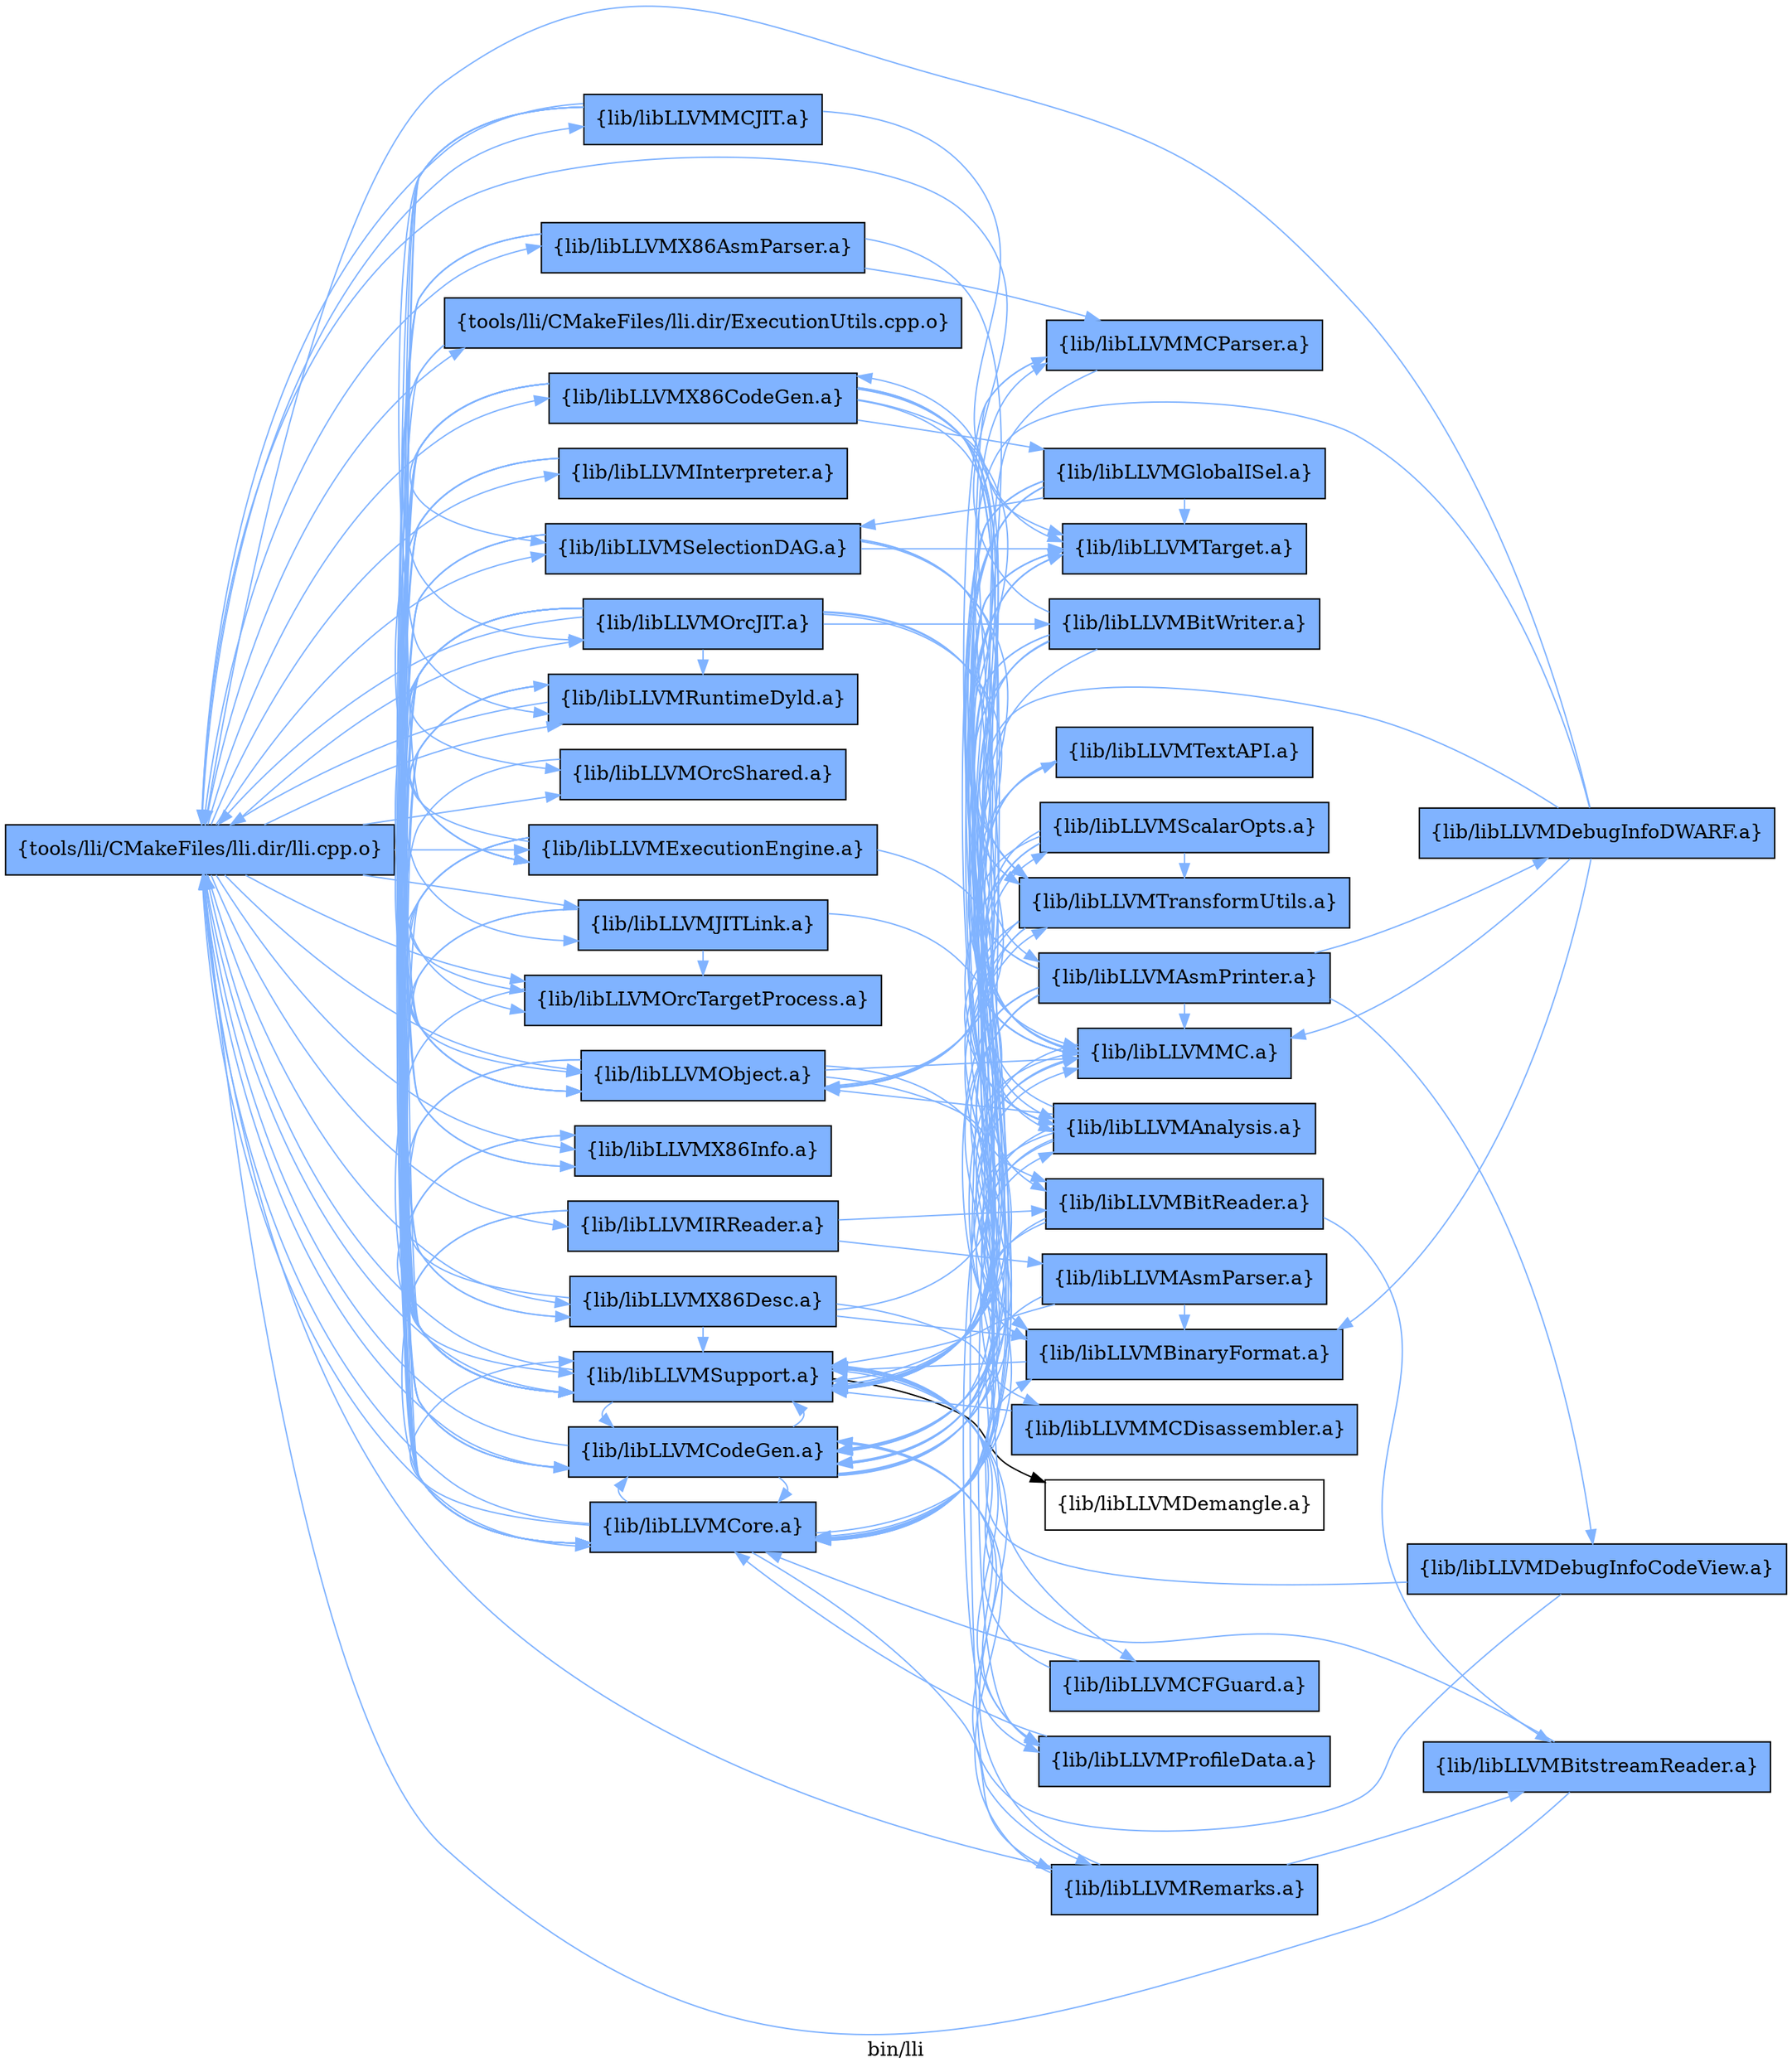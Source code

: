digraph "bin/lli" {
	label="bin/lli";
	rankdir=LR;
	{ rank=same; Node0x55d3eef3aa78;  }
	{ rank=same; Node0x55d3eef3b1f8; Node0x55d3eef32cd8; Node0x55d3eef311f8; Node0x55d3eef33c28; Node0x55d3eef33778; Node0x55d3eef34628; Node0x55d3eef340d8; Node0x55d3eef2fee8; Node0x55d3eef308e8; Node0x55d3eef30758; Node0x55d3eef316a8; Node0x55d3eef320a8; Node0x55d3eef2d6e8; Node0x55d3eef2d238; Node0x55d3eef50968; Node0x55d3eef519f8; Node0x55d3eef51ea8; Node0x55d3eef4e618; Node0x55d3eef4dcb8;  }
	{ rank=same; Node0x55d3eef2fa88; Node0x55d3eef2bcf8; Node0x55d3eef52218; Node0x55d3eef528a8; Node0x55d3eef348a8; Node0x55d3eef51638; Node0x55d3eef339a8; Node0x55d3eef51f98; Node0x55d3eef475e8; Node0x55d3eef510e8; Node0x55d3eef371e8; Node0x55d3eef50878; Node0x55d3eef52498; Node0x55d3eef46828; Node0x55d3eef36e28; Node0x55d3eef353e8; Node0x55d3eef51b38; Node0x55d3eef4f798;  }

	Node0x55d3eef3aa78 [shape=record,shape=box,group=1,style=filled,fillcolor="0.600000 0.5 1",label="{tools/lli/CMakeFiles/lli.dir/lli.cpp.o}"];
	Node0x55d3eef3aa78 -> Node0x55d3eef3b1f8[color="0.600000 0.5 1"];
	Node0x55d3eef3aa78 -> Node0x55d3eef32cd8[color="0.600000 0.5 1"];
	Node0x55d3eef3aa78 -> Node0x55d3eef311f8[color="0.600000 0.5 1"];
	Node0x55d3eef3aa78 -> Node0x55d3eef33c28[color="0.600000 0.5 1"];
	Node0x55d3eef3aa78 -> Node0x55d3eef33778[color="0.600000 0.5 1"];
	Node0x55d3eef3aa78 -> Node0x55d3eef34628[color="0.600000 0.5 1"];
	Node0x55d3eef3aa78 -> Node0x55d3eef340d8[color="0.600000 0.5 1"];
	Node0x55d3eef3aa78 -> Node0x55d3eef2fee8[color="0.600000 0.5 1"];
	Node0x55d3eef3aa78 -> Node0x55d3eef308e8[color="0.600000 0.5 1"];
	Node0x55d3eef3aa78 -> Node0x55d3eef30758[color="0.600000 0.5 1"];
	Node0x55d3eef3aa78 -> Node0x55d3eef316a8[color="0.600000 0.5 1"];
	Node0x55d3eef3aa78 -> Node0x55d3eef320a8[color="0.600000 0.5 1"];
	Node0x55d3eef3aa78 -> Node0x55d3eef2d6e8[color="0.600000 0.5 1"];
	Node0x55d3eef3aa78 -> Node0x55d3eef2d238[color="0.600000 0.5 1"];
	Node0x55d3eef3aa78 -> Node0x55d3eef50968[color="0.600000 0.5 1"];
	Node0x55d3eef3aa78 -> Node0x55d3eef519f8[color="0.600000 0.5 1"];
	Node0x55d3eef3aa78 -> Node0x55d3eef51ea8[color="0.600000 0.5 1"];
	Node0x55d3eef3aa78 -> Node0x55d3eef4e618[color="0.600000 0.5 1"];
	Node0x55d3eef3aa78 -> Node0x55d3eef4dcb8[color="0.600000 0.5 1"];
	Node0x55d3eef3b1f8 [shape=record,shape=box,group=1,style=filled,fillcolor="0.600000 0.5 1",label="{tools/lli/CMakeFiles/lli.dir/ExecutionUtils.cpp.o}"];
	Node0x55d3eef3b1f8 -> Node0x55d3eef311f8[color="0.600000 0.5 1"];
	Node0x55d3eef3b1f8 -> Node0x55d3eef50968[color="0.600000 0.5 1"];
	Node0x55d3eef32cd8 [shape=record,shape=box,group=1,style=filled,fillcolor="0.600000 0.5 1",label="{lib/libLLVMCodeGen.a}"];
	Node0x55d3eef32cd8 -> Node0x55d3eef33c28[color="0.600000 0.5 1"];
	Node0x55d3eef32cd8 -> Node0x55d3eef2fa88[color="0.600000 0.5 1"];
	Node0x55d3eef32cd8 -> Node0x55d3eef50968[color="0.600000 0.5 1"];
	Node0x55d3eef32cd8 -> Node0x55d3eef2bcf8[color="0.600000 0.5 1"];
	Node0x55d3eef32cd8 -> Node0x55d3eef52218[color="0.600000 0.5 1"];
	Node0x55d3eef32cd8 -> Node0x55d3eef3aa78[color="0.600000 0.5 1"];
	Node0x55d3eef32cd8 -> Node0x55d3eef528a8[color="0.600000 0.5 1"];
	Node0x55d3eef32cd8 -> Node0x55d3eef348a8[color="0.600000 0.5 1"];
	Node0x55d3eef32cd8 -> Node0x55d3eef51638[color="0.600000 0.5 1"];
	Node0x55d3eef311f8 [shape=record,shape=box,group=1,style=filled,fillcolor="0.600000 0.5 1",label="{lib/libLLVMOrcJIT.a}"];
	Node0x55d3eef311f8 -> Node0x55d3eef32cd8[color="0.600000 0.5 1"];
	Node0x55d3eef311f8 -> Node0x55d3eef33c28[color="0.600000 0.5 1"];
	Node0x55d3eef311f8 -> Node0x55d3eef50968[color="0.600000 0.5 1"];
	Node0x55d3eef311f8 -> Node0x55d3eef30758[color="0.600000 0.5 1"];
	Node0x55d3eef311f8 -> Node0x55d3eef3aa78[color="0.600000 0.5 1"];
	Node0x55d3eef311f8 -> Node0x55d3eef316a8[color="0.600000 0.5 1"];
	Node0x55d3eef311f8 -> Node0x55d3eef528a8[color="0.600000 0.5 1"];
	Node0x55d3eef311f8 -> Node0x55d3eef2fa88[color="0.600000 0.5 1"];
	Node0x55d3eef311f8 -> Node0x55d3eef2d6e8[color="0.600000 0.5 1"];
	Node0x55d3eef311f8 -> Node0x55d3eef33778[color="0.600000 0.5 1"];
	Node0x55d3eef311f8 -> Node0x55d3eef2fee8[color="0.600000 0.5 1"];
	Node0x55d3eef311f8 -> Node0x55d3eef320a8[color="0.600000 0.5 1"];
	Node0x55d3eef311f8 -> Node0x55d3eef339a8[color="0.600000 0.5 1"];
	Node0x55d3eef311f8 -> Node0x55d3eef51f98[color="0.600000 0.5 1"];
	Node0x55d3eef33c28 [shape=record,shape=box,group=1,style=filled,fillcolor="0.600000 0.5 1",label="{lib/libLLVMCore.a}"];
	Node0x55d3eef33c28 -> Node0x55d3eef32cd8[color="0.600000 0.5 1"];
	Node0x55d3eef33c28 -> Node0x55d3eef50968[color="0.600000 0.5 1"];
	Node0x55d3eef33c28 -> Node0x55d3eef475e8[color="0.600000 0.5 1"];
	Node0x55d3eef33c28 -> Node0x55d3eef3aa78[color="0.600000 0.5 1"];
	Node0x55d3eef33c28 -> Node0x55d3eef510e8[color="0.600000 0.5 1"];
	Node0x55d3eef33778 [shape=record,shape=box,group=1,style=filled,fillcolor="0.600000 0.5 1",label="{lib/libLLVMExecutionEngine.a}"];
	Node0x55d3eef33778 -> Node0x55d3eef33c28[color="0.600000 0.5 1"];
	Node0x55d3eef33778 -> Node0x55d3eef2fa88[color="0.600000 0.5 1"];
	Node0x55d3eef33778 -> Node0x55d3eef50968[color="0.600000 0.5 1"];
	Node0x55d3eef33778 -> Node0x55d3eef30758[color="0.600000 0.5 1"];
	Node0x55d3eef33778 -> Node0x55d3eef320a8[color="0.600000 0.5 1"];
	Node0x55d3eef33778 -> Node0x55d3eef2d6e8[color="0.600000 0.5 1"];
	Node0x55d3eef34628 [shape=record,shape=box,group=1,style=filled,fillcolor="0.600000 0.5 1",label="{lib/libLLVMIRReader.a}"];
	Node0x55d3eef34628 -> Node0x55d3eef33c28[color="0.600000 0.5 1"];
	Node0x55d3eef34628 -> Node0x55d3eef50968[color="0.600000 0.5 1"];
	Node0x55d3eef34628 -> Node0x55d3eef371e8[color="0.600000 0.5 1"];
	Node0x55d3eef34628 -> Node0x55d3eef51f98[color="0.600000 0.5 1"];
	Node0x55d3eef340d8 [shape=record,shape=box,group=1,style=filled,fillcolor="0.600000 0.5 1",label="{lib/libLLVMInterpreter.a}"];
	Node0x55d3eef340d8 -> Node0x55d3eef33c28[color="0.600000 0.5 1"];
	Node0x55d3eef340d8 -> Node0x55d3eef33778[color="0.600000 0.5 1"];
	Node0x55d3eef340d8 -> Node0x55d3eef50968[color="0.600000 0.5 1"];
	Node0x55d3eef340d8 -> Node0x55d3eef32cd8[color="0.600000 0.5 1"];
	Node0x55d3eef2fee8 [shape=record,shape=box,group=1,style=filled,fillcolor="0.600000 0.5 1",label="{lib/libLLVMJITLink.a}"];
	Node0x55d3eef2fee8 -> Node0x55d3eef50968[color="0.600000 0.5 1"];
	Node0x55d3eef2fee8 -> Node0x55d3eef320a8[color="0.600000 0.5 1"];
	Node0x55d3eef2fee8 -> Node0x55d3eef475e8[color="0.600000 0.5 1"];
	Node0x55d3eef2fee8 -> Node0x55d3eef30758[color="0.600000 0.5 1"];
	Node0x55d3eef308e8 [shape=record,shape=box,group=1,style=filled,fillcolor="0.600000 0.5 1",label="{lib/libLLVMMCJIT.a}"];
	Node0x55d3eef308e8 -> Node0x55d3eef3aa78[color="0.600000 0.5 1"];
	Node0x55d3eef308e8 -> Node0x55d3eef33c28[color="0.600000 0.5 1"];
	Node0x55d3eef308e8 -> Node0x55d3eef33778[color="0.600000 0.5 1"];
	Node0x55d3eef308e8 -> Node0x55d3eef30758[color="0.600000 0.5 1"];
	Node0x55d3eef308e8 -> Node0x55d3eef2d6e8[color="0.600000 0.5 1"];
	Node0x55d3eef308e8 -> Node0x55d3eef50968[color="0.600000 0.5 1"];
	Node0x55d3eef308e8 -> Node0x55d3eef52218[color="0.600000 0.5 1"];
	Node0x55d3eef30758 [shape=record,shape=box,group=1,style=filled,fillcolor="0.600000 0.5 1",label="{lib/libLLVMObject.a}"];
	Node0x55d3eef30758 -> Node0x55d3eef50968[color="0.600000 0.5 1"];
	Node0x55d3eef30758 -> Node0x55d3eef475e8[color="0.600000 0.5 1"];
	Node0x55d3eef30758 -> Node0x55d3eef2fa88[color="0.600000 0.5 1"];
	Node0x55d3eef30758 -> Node0x55d3eef33c28[color="0.600000 0.5 1"];
	Node0x55d3eef30758 -> Node0x55d3eef51f98[color="0.600000 0.5 1"];
	Node0x55d3eef30758 -> Node0x55d3eef50878[color="0.600000 0.5 1"];
	Node0x55d3eef30758 -> Node0x55d3eef52498[color="0.600000 0.5 1"];
	Node0x55d3eef316a8 [shape=record,shape=box,group=1,style=filled,fillcolor="0.600000 0.5 1",label="{lib/libLLVMOrcShared.a}"];
	Node0x55d3eef316a8 -> Node0x55d3eef50968[color="0.600000 0.5 1"];
	Node0x55d3eef320a8 [shape=record,shape=box,group=1,style=filled,fillcolor="0.600000 0.5 1",label="{lib/libLLVMOrcTargetProcess.a}"];
	Node0x55d3eef320a8 -> Node0x55d3eef50968[color="0.600000 0.5 1"];
	Node0x55d3eef2d6e8 [shape=record,shape=box,group=1,style=filled,fillcolor="0.600000 0.5 1",label="{lib/libLLVMRuntimeDyld.a}"];
	Node0x55d3eef2d6e8 -> Node0x55d3eef33c28[color="0.600000 0.5 1"];
	Node0x55d3eef2d6e8 -> Node0x55d3eef50968[color="0.600000 0.5 1"];
	Node0x55d3eef2d6e8 -> Node0x55d3eef3aa78[color="0.600000 0.5 1"];
	Node0x55d3eef2d6e8 -> Node0x55d3eef30758[color="0.600000 0.5 1"];
	Node0x55d3eef2d238 [shape=record,shape=box,group=1,style=filled,fillcolor="0.600000 0.5 1",label="{lib/libLLVMSelectionDAG.a}"];
	Node0x55d3eef2d238 -> Node0x55d3eef32cd8[color="0.600000 0.5 1"];
	Node0x55d3eef2d238 -> Node0x55d3eef50968[color="0.600000 0.5 1"];
	Node0x55d3eef2d238 -> Node0x55d3eef33c28[color="0.600000 0.5 1"];
	Node0x55d3eef2d238 -> Node0x55d3eef2fa88[color="0.600000 0.5 1"];
	Node0x55d3eef2d238 -> Node0x55d3eef528a8[color="0.600000 0.5 1"];
	Node0x55d3eef2d238 -> Node0x55d3eef2bcf8[color="0.600000 0.5 1"];
	Node0x55d3eef2d238 -> Node0x55d3eef52218[color="0.600000 0.5 1"];
	Node0x55d3eef50968 [shape=record,shape=box,group=1,style=filled,fillcolor="0.600000 0.5 1",label="{lib/libLLVMSupport.a}"];
	Node0x55d3eef50968 -> Node0x55d3eef32cd8[color="0.600000 0.5 1"];
	Node0x55d3eef50968 -> Node0x55d3eef3aa78[color="0.600000 0.5 1"];
	Node0x55d3eef50968 -> Node0x55d3eef46828;
	Node0x55d3eef519f8 [shape=record,shape=box,group=1,style=filled,fillcolor="0.600000 0.5 1",label="{lib/libLLVMX86CodeGen.a}"];
	Node0x55d3eef519f8 -> Node0x55d3eef32cd8[color="0.600000 0.5 1"];
	Node0x55d3eef519f8 -> Node0x55d3eef33c28[color="0.600000 0.5 1"];
	Node0x55d3eef519f8 -> Node0x55d3eef2fa88[color="0.600000 0.5 1"];
	Node0x55d3eef519f8 -> Node0x55d3eef36e28[color="0.600000 0.5 1"];
	Node0x55d3eef519f8 -> Node0x55d3eef50968[color="0.600000 0.5 1"];
	Node0x55d3eef519f8 -> Node0x55d3eef4e618[color="0.600000 0.5 1"];
	Node0x55d3eef519f8 -> Node0x55d3eef4dcb8[color="0.600000 0.5 1"];
	Node0x55d3eef519f8 -> Node0x55d3eef2d238[color="0.600000 0.5 1"];
	Node0x55d3eef519f8 -> Node0x55d3eef52218[color="0.600000 0.5 1"];
	Node0x55d3eef519f8 -> Node0x55d3eef2bcf8[color="0.600000 0.5 1"];
	Node0x55d3eef519f8 -> Node0x55d3eef353e8[color="0.600000 0.5 1"];
	Node0x55d3eef519f8 -> Node0x55d3eef51b38[color="0.600000 0.5 1"];
	Node0x55d3eef519f8 -> Node0x55d3eef51638[color="0.600000 0.5 1"];
	Node0x55d3eef519f8 -> Node0x55d3eef528a8[color="0.600000 0.5 1"];
	Node0x55d3eef51ea8 [shape=record,shape=box,group=1,style=filled,fillcolor="0.600000 0.5 1",label="{lib/libLLVMX86AsmParser.a}"];
	Node0x55d3eef51ea8 -> Node0x55d3eef2fa88[color="0.600000 0.5 1"];
	Node0x55d3eef51ea8 -> Node0x55d3eef50968[color="0.600000 0.5 1"];
	Node0x55d3eef51ea8 -> Node0x55d3eef4e618[color="0.600000 0.5 1"];
	Node0x55d3eef51ea8 -> Node0x55d3eef4dcb8[color="0.600000 0.5 1"];
	Node0x55d3eef51ea8 -> Node0x55d3eef50878[color="0.600000 0.5 1"];
	Node0x55d3eef4e618 [shape=record,shape=box,group=1,style=filled,fillcolor="0.600000 0.5 1",label="{lib/libLLVMX86Desc.a}"];
	Node0x55d3eef4e618 -> Node0x55d3eef2fa88[color="0.600000 0.5 1"];
	Node0x55d3eef4e618 -> Node0x55d3eef50968[color="0.600000 0.5 1"];
	Node0x55d3eef4e618 -> Node0x55d3eef4dcb8[color="0.600000 0.5 1"];
	Node0x55d3eef4e618 -> Node0x55d3eef4f798[color="0.600000 0.5 1"];
	Node0x55d3eef4e618 -> Node0x55d3eef475e8[color="0.600000 0.5 1"];
	Node0x55d3eef4dcb8 [shape=record,shape=box,group=1,style=filled,fillcolor="0.600000 0.5 1",label="{lib/libLLVMX86Info.a}"];
	Node0x55d3eef4dcb8 -> Node0x55d3eef50968[color="0.600000 0.5 1"];
	Node0x55d3eef2fa88 [shape=record,shape=box,group=1,style=filled,fillcolor="0.600000 0.5 1",label="{lib/libLLVMMC.a}"];
	Node0x55d3eef2fa88 -> Node0x55d3eef50968[color="0.600000 0.5 1"];
	Node0x55d3eef2fa88 -> Node0x55d3eef475e8[color="0.600000 0.5 1"];
	Node0x55d3eef2fa88 -> Node0x55d3eef32cd8[color="0.600000 0.5 1"];
	Node0x55d3eef2bcf8 [shape=record,shape=box,group=1,style=filled,fillcolor="0.600000 0.5 1",label="{lib/libLLVMAnalysis.a}"];
	Node0x55d3eef2bcf8 -> Node0x55d3eef33c28[color="0.600000 0.5 1"];
	Node0x55d3eef2bcf8 -> Node0x55d3eef50968[color="0.600000 0.5 1"];
	Node0x55d3eef2bcf8 -> Node0x55d3eef519f8[color="0.600000 0.5 1"];
	Node0x55d3eef2bcf8 -> Node0x55d3eef32cd8[color="0.600000 0.5 1"];
	Node0x55d3eef2bcf8 -> Node0x55d3eef30758[color="0.600000 0.5 1"];
	Node0x55d3eef2bcf8 -> Node0x55d3eef51638[color="0.600000 0.5 1"];
	Node0x55d3eef52218 [shape=record,shape=box,group=1,style=filled,fillcolor="0.600000 0.5 1",label="{lib/libLLVMTarget.a}"];
	Node0x55d3eef52218 -> Node0x55d3eef33c28[color="0.600000 0.5 1"];
	Node0x55d3eef52218 -> Node0x55d3eef2fa88[color="0.600000 0.5 1"];
	Node0x55d3eef52218 -> Node0x55d3eef50968[color="0.600000 0.5 1"];
	Node0x55d3eef52218 -> Node0x55d3eef2bcf8[color="0.600000 0.5 1"];
	Node0x55d3eef528a8 [shape=record,shape=box,group=1,style=filled,fillcolor="0.600000 0.5 1",label="{lib/libLLVMTransformUtils.a}"];
	Node0x55d3eef528a8 -> Node0x55d3eef32cd8[color="0.600000 0.5 1"];
	Node0x55d3eef528a8 -> Node0x55d3eef33c28[color="0.600000 0.5 1"];
	Node0x55d3eef528a8 -> Node0x55d3eef50968[color="0.600000 0.5 1"];
	Node0x55d3eef528a8 -> Node0x55d3eef2bcf8[color="0.600000 0.5 1"];
	Node0x55d3eef348a8 [shape=record,shape=box,group=1,style=filled,fillcolor="0.600000 0.5 1",label="{lib/libLLVMScalarOpts.a}"];
	Node0x55d3eef348a8 -> Node0x55d3eef33c28[color="0.600000 0.5 1"];
	Node0x55d3eef348a8 -> Node0x55d3eef50968[color="0.600000 0.5 1"];
	Node0x55d3eef348a8 -> Node0x55d3eef528a8[color="0.600000 0.5 1"];
	Node0x55d3eef348a8 -> Node0x55d3eef2bcf8[color="0.600000 0.5 1"];
	Node0x55d3eef348a8 -> Node0x55d3eef32cd8[color="0.600000 0.5 1"];
	Node0x55d3eef475e8 [shape=record,shape=box,group=1,style=filled,fillcolor="0.600000 0.5 1",label="{lib/libLLVMBinaryFormat.a}"];
	Node0x55d3eef475e8 -> Node0x55d3eef50968[color="0.600000 0.5 1"];
	Node0x55d3eef510e8 [shape=record,shape=box,group=1,style=filled,fillcolor="0.600000 0.5 1",label="{lib/libLLVMRemarks.a}"];
	Node0x55d3eef510e8 -> Node0x55d3eef50968[color="0.600000 0.5 1"];
	Node0x55d3eef510e8 -> Node0x55d3eef3aa78[color="0.600000 0.5 1"];
	Node0x55d3eef510e8 -> Node0x55d3eef50468[color="0.600000 0.5 1"];
	Node0x55d3eef510e8 -> Node0x55d3eef32cd8[color="0.600000 0.5 1"];
	Node0x55d3eef371e8 [shape=record,shape=box,group=1,style=filled,fillcolor="0.600000 0.5 1",label="{lib/libLLVMAsmParser.a}"];
	Node0x55d3eef371e8 -> Node0x55d3eef33c28[color="0.600000 0.5 1"];
	Node0x55d3eef371e8 -> Node0x55d3eef50968[color="0.600000 0.5 1"];
	Node0x55d3eef371e8 -> Node0x55d3eef475e8[color="0.600000 0.5 1"];
	Node0x55d3eef51f98 [shape=record,shape=box,group=1,style=filled,fillcolor="0.600000 0.5 1",label="{lib/libLLVMBitReader.a}"];
	Node0x55d3eef51f98 -> Node0x55d3eef33c28[color="0.600000 0.5 1"];
	Node0x55d3eef51f98 -> Node0x55d3eef50968[color="0.600000 0.5 1"];
	Node0x55d3eef51f98 -> Node0x55d3eef50468[color="0.600000 0.5 1"];
	Node0x55d3eef50878 [shape=record,shape=box,group=1,style=filled,fillcolor="0.600000 0.5 1",label="{lib/libLLVMMCParser.a}"];
	Node0x55d3eef50878 -> Node0x55d3eef2fa88[color="0.600000 0.5 1"];
	Node0x55d3eef50878 -> Node0x55d3eef50968[color="0.600000 0.5 1"];
	Node0x55d3eef52498 [shape=record,shape=box,group=1,style=filled,fillcolor="0.600000 0.5 1",label="{lib/libLLVMTextAPI.a}"];
	Node0x55d3eef52498 -> Node0x55d3eef50968[color="0.600000 0.5 1"];
	Node0x55d3eef52498 -> Node0x55d3eef32cd8[color="0.600000 0.5 1"];
	Node0x55d3eef339a8 [shape=record,shape=box,group=1,style=filled,fillcolor="0.600000 0.5 1",label="{lib/libLLVMBitWriter.a}"];
	Node0x55d3eef339a8 -> Node0x55d3eef3aa78[color="0.600000 0.5 1"];
	Node0x55d3eef339a8 -> Node0x55d3eef33c28[color="0.600000 0.5 1"];
	Node0x55d3eef339a8 -> Node0x55d3eef2fa88[color="0.600000 0.5 1"];
	Node0x55d3eef339a8 -> Node0x55d3eef30758[color="0.600000 0.5 1"];
	Node0x55d3eef339a8 -> Node0x55d3eef50968[color="0.600000 0.5 1"];
	Node0x55d3eef339a8 -> Node0x55d3eef2bcf8[color="0.600000 0.5 1"];
	Node0x55d3eef36e28 [shape=record,shape=box,group=1,style=filled,fillcolor="0.600000 0.5 1",label="{lib/libLLVMAsmPrinter.a}"];
	Node0x55d3eef36e28 -> Node0x55d3eef32cd8[color="0.600000 0.5 1"];
	Node0x55d3eef36e28 -> Node0x55d3eef33c28[color="0.600000 0.5 1"];
	Node0x55d3eef36e28 -> Node0x55d3eef2fa88[color="0.600000 0.5 1"];
	Node0x55d3eef36e28 -> Node0x55d3eef50968[color="0.600000 0.5 1"];
	Node0x55d3eef36e28 -> Node0x55d3eef52218[color="0.600000 0.5 1"];
	Node0x55d3eef36e28 -> Node0x55d3eef2bcf8[color="0.600000 0.5 1"];
	Node0x55d3eef36e28 -> Node0x55d3eef510e8[color="0.600000 0.5 1"];
	Node0x55d3eef36e28 -> Node0x55d3eef475e8[color="0.600000 0.5 1"];
	Node0x55d3eef36e28 -> Node0x55d3eef50878[color="0.600000 0.5 1"];
	Node0x55d3eef36e28 -> Node0x55d3eef349e8[color="0.600000 0.5 1"];
	Node0x55d3eef36e28 -> Node0x55d3eef47228[color="0.600000 0.5 1"];
	Node0x55d3eef353e8 [shape=record,shape=box,group=1,style=filled,fillcolor="0.600000 0.5 1",label="{lib/libLLVMGlobalISel.a}"];
	Node0x55d3eef353e8 -> Node0x55d3eef32cd8[color="0.600000 0.5 1"];
	Node0x55d3eef353e8 -> Node0x55d3eef33c28[color="0.600000 0.5 1"];
	Node0x55d3eef353e8 -> Node0x55d3eef50968[color="0.600000 0.5 1"];
	Node0x55d3eef353e8 -> Node0x55d3eef2fa88[color="0.600000 0.5 1"];
	Node0x55d3eef353e8 -> Node0x55d3eef2d238[color="0.600000 0.5 1"];
	Node0x55d3eef353e8 -> Node0x55d3eef52218[color="0.600000 0.5 1"];
	Node0x55d3eef353e8 -> Node0x55d3eef528a8[color="0.600000 0.5 1"];
	Node0x55d3eef353e8 -> Node0x55d3eef2bcf8[color="0.600000 0.5 1"];
	Node0x55d3eef51b38 [shape=record,shape=box,group=1,style=filled,fillcolor="0.600000 0.5 1",label="{lib/libLLVMCFGuard.a}"];
	Node0x55d3eef51b38 -> Node0x55d3eef33c28[color="0.600000 0.5 1"];
	Node0x55d3eef51b38 -> Node0x55d3eef50968[color="0.600000 0.5 1"];
	Node0x55d3eef51638 [shape=record,shape=box,group=1,style=filled,fillcolor="0.600000 0.5 1",label="{lib/libLLVMProfileData.a}"];
	Node0x55d3eef51638 -> Node0x55d3eef33c28[color="0.600000 0.5 1"];
	Node0x55d3eef51638 -> Node0x55d3eef50968[color="0.600000 0.5 1"];
	Node0x55d3eef4f798 [shape=record,shape=box,group=1,style=filled,fillcolor="0.600000 0.5 1",label="{lib/libLLVMMCDisassembler.a}"];
	Node0x55d3eef4f798 -> Node0x55d3eef50968[color="0.600000 0.5 1"];
	Node0x55d3eef349e8 [shape=record,shape=box,group=1,style=filled,fillcolor="0.600000 0.5 1",label="{lib/libLLVMDebugInfoDWARF.a}"];
	Node0x55d3eef349e8 -> Node0x55d3eef2fa88[color="0.600000 0.5 1"];
	Node0x55d3eef349e8 -> Node0x55d3eef50968[color="0.600000 0.5 1"];
	Node0x55d3eef349e8 -> Node0x55d3eef475e8[color="0.600000 0.5 1"];
	Node0x55d3eef349e8 -> Node0x55d3eef3aa78[color="0.600000 0.5 1"];
	Node0x55d3eef349e8 -> Node0x55d3eef30758[color="0.600000 0.5 1"];
	Node0x55d3eef47228 [shape=record,shape=box,group=1,style=filled,fillcolor="0.600000 0.5 1",label="{lib/libLLVMDebugInfoCodeView.a}"];
	Node0x55d3eef47228 -> Node0x55d3eef50968[color="0.600000 0.5 1"];
	Node0x55d3eef47228 -> Node0x55d3eef32cd8[color="0.600000 0.5 1"];
	Node0x55d3eef50468 [shape=record,shape=box,group=1,style=filled,fillcolor="0.600000 0.5 1",label="{lib/libLLVMBitstreamReader.a}"];
	Node0x55d3eef50468 -> Node0x55d3eef3aa78[color="0.600000 0.5 1"];
	Node0x55d3eef50468 -> Node0x55d3eef50968[color="0.600000 0.5 1"];
	Node0x55d3eef46828 [shape=record,shape=box,group=0,label="{lib/libLLVMDemangle.a}"];
}
